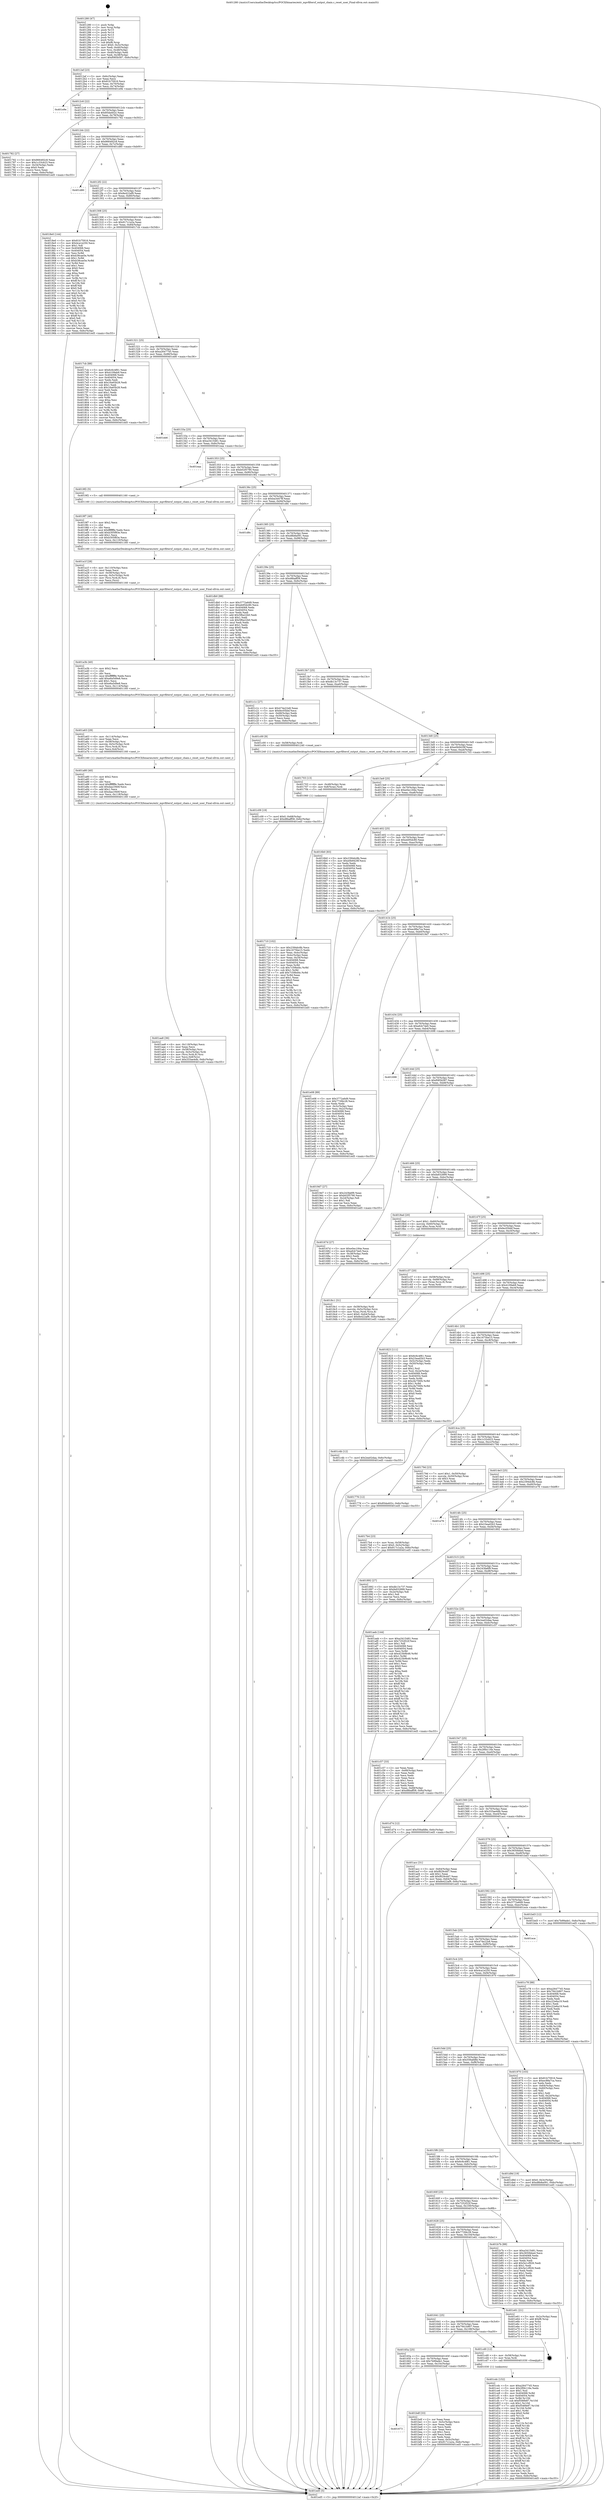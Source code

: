 digraph "0x401280" {
  label = "0x401280 (/mnt/c/Users/mathe/Desktop/tcc/POCII/binaries/extr_mpvfiltersf_output_chain.c_reset_user_Final-ollvm.out::main(0))"
  labelloc = "t"
  node[shape=record]

  Entry [label="",width=0.3,height=0.3,shape=circle,fillcolor=black,style=filled]
  "0x4012af" [label="{
     0x4012af [23]\l
     | [instrs]\l
     &nbsp;&nbsp;0x4012af \<+3\>: mov -0x6c(%rbp),%eax\l
     &nbsp;&nbsp;0x4012b2 \<+2\>: mov %eax,%ecx\l
     &nbsp;&nbsp;0x4012b4 \<+6\>: sub $0x81b75916,%ecx\l
     &nbsp;&nbsp;0x4012ba \<+3\>: mov %eax,-0x70(%rbp)\l
     &nbsp;&nbsp;0x4012bd \<+3\>: mov %ecx,-0x74(%rbp)\l
     &nbsp;&nbsp;0x4012c0 \<+6\>: je 0000000000401e9e \<main+0xc1e\>\l
  }"]
  "0x401e9e" [label="{
     0x401e9e\l
  }", style=dashed]
  "0x4012c6" [label="{
     0x4012c6 [22]\l
     | [instrs]\l
     &nbsp;&nbsp;0x4012c6 \<+5\>: jmp 00000000004012cb \<main+0x4b\>\l
     &nbsp;&nbsp;0x4012cb \<+3\>: mov -0x70(%rbp),%eax\l
     &nbsp;&nbsp;0x4012ce \<+5\>: sub $0x85da402c,%eax\l
     &nbsp;&nbsp;0x4012d3 \<+3\>: mov %eax,-0x78(%rbp)\l
     &nbsp;&nbsp;0x4012d6 \<+6\>: je 0000000000401782 \<main+0x502\>\l
  }"]
  Exit [label="",width=0.3,height=0.3,shape=circle,fillcolor=black,style=filled,peripheries=2]
  "0x401782" [label="{
     0x401782 [27]\l
     | [instrs]\l
     &nbsp;&nbsp;0x401782 \<+5\>: mov $0x866492c8,%eax\l
     &nbsp;&nbsp;0x401787 \<+5\>: mov $0x1c33cb23,%ecx\l
     &nbsp;&nbsp;0x40178c \<+3\>: mov -0x34(%rbp),%edx\l
     &nbsp;&nbsp;0x40178f \<+3\>: cmp $0x0,%edx\l
     &nbsp;&nbsp;0x401792 \<+3\>: cmove %ecx,%eax\l
     &nbsp;&nbsp;0x401795 \<+3\>: mov %eax,-0x6c(%rbp)\l
     &nbsp;&nbsp;0x401798 \<+5\>: jmp 0000000000401ed5 \<main+0xc55\>\l
  }"]
  "0x4012dc" [label="{
     0x4012dc [22]\l
     | [instrs]\l
     &nbsp;&nbsp;0x4012dc \<+5\>: jmp 00000000004012e1 \<main+0x61\>\l
     &nbsp;&nbsp;0x4012e1 \<+3\>: mov -0x70(%rbp),%eax\l
     &nbsp;&nbsp;0x4012e4 \<+5\>: sub $0x866492c8,%eax\l
     &nbsp;&nbsp;0x4012e9 \<+3\>: mov %eax,-0x7c(%rbp)\l
     &nbsp;&nbsp;0x4012ec \<+6\>: je 0000000000401d80 \<main+0xb00\>\l
  }"]
  "0x401cdc" [label="{
     0x401cdc [152]\l
     | [instrs]\l
     &nbsp;&nbsp;0x401cdc \<+5\>: mov $0xa2647745,%ecx\l
     &nbsp;&nbsp;0x401ce1 \<+5\>: mov $0x2f0b116e,%edx\l
     &nbsp;&nbsp;0x401ce6 \<+3\>: mov $0x1,%sil\l
     &nbsp;&nbsp;0x401ce9 \<+8\>: mov 0x404068,%r8d\l
     &nbsp;&nbsp;0x401cf1 \<+8\>: mov 0x404054,%r9d\l
     &nbsp;&nbsp;0x401cf9 \<+3\>: mov %r8d,%r10d\l
     &nbsp;&nbsp;0x401cfc \<+7\>: sub $0xf546fe87,%r10d\l
     &nbsp;&nbsp;0x401d03 \<+4\>: sub $0x1,%r10d\l
     &nbsp;&nbsp;0x401d07 \<+7\>: add $0xf546fe87,%r10d\l
     &nbsp;&nbsp;0x401d0e \<+4\>: imul %r10d,%r8d\l
     &nbsp;&nbsp;0x401d12 \<+4\>: and $0x1,%r8d\l
     &nbsp;&nbsp;0x401d16 \<+4\>: cmp $0x0,%r8d\l
     &nbsp;&nbsp;0x401d1a \<+4\>: sete %r11b\l
     &nbsp;&nbsp;0x401d1e \<+4\>: cmp $0xa,%r9d\l
     &nbsp;&nbsp;0x401d22 \<+3\>: setl %bl\l
     &nbsp;&nbsp;0x401d25 \<+3\>: mov %r11b,%r14b\l
     &nbsp;&nbsp;0x401d28 \<+4\>: xor $0xff,%r14b\l
     &nbsp;&nbsp;0x401d2c \<+3\>: mov %bl,%r15b\l
     &nbsp;&nbsp;0x401d2f \<+4\>: xor $0xff,%r15b\l
     &nbsp;&nbsp;0x401d33 \<+4\>: xor $0x1,%sil\l
     &nbsp;&nbsp;0x401d37 \<+3\>: mov %r14b,%r12b\l
     &nbsp;&nbsp;0x401d3a \<+4\>: and $0xff,%r12b\l
     &nbsp;&nbsp;0x401d3e \<+3\>: and %sil,%r11b\l
     &nbsp;&nbsp;0x401d41 \<+3\>: mov %r15b,%r13b\l
     &nbsp;&nbsp;0x401d44 \<+4\>: and $0xff,%r13b\l
     &nbsp;&nbsp;0x401d48 \<+3\>: and %sil,%bl\l
     &nbsp;&nbsp;0x401d4b \<+3\>: or %r11b,%r12b\l
     &nbsp;&nbsp;0x401d4e \<+3\>: or %bl,%r13b\l
     &nbsp;&nbsp;0x401d51 \<+3\>: xor %r13b,%r12b\l
     &nbsp;&nbsp;0x401d54 \<+3\>: or %r15b,%r14b\l
     &nbsp;&nbsp;0x401d57 \<+4\>: xor $0xff,%r14b\l
     &nbsp;&nbsp;0x401d5b \<+4\>: or $0x1,%sil\l
     &nbsp;&nbsp;0x401d5f \<+3\>: and %sil,%r14b\l
     &nbsp;&nbsp;0x401d62 \<+3\>: or %r14b,%r12b\l
     &nbsp;&nbsp;0x401d65 \<+4\>: test $0x1,%r12b\l
     &nbsp;&nbsp;0x401d69 \<+3\>: cmovne %edx,%ecx\l
     &nbsp;&nbsp;0x401d6c \<+3\>: mov %ecx,-0x6c(%rbp)\l
     &nbsp;&nbsp;0x401d6f \<+5\>: jmp 0000000000401ed5 \<main+0xc55\>\l
  }"]
  "0x401d80" [label="{
     0x401d80\l
  }", style=dashed]
  "0x4012f2" [label="{
     0x4012f2 [22]\l
     | [instrs]\l
     &nbsp;&nbsp;0x4012f2 \<+5\>: jmp 00000000004012f7 \<main+0x77\>\l
     &nbsp;&nbsp;0x4012f7 \<+3\>: mov -0x70(%rbp),%eax\l
     &nbsp;&nbsp;0x4012fa \<+5\>: sub $0x8e422af9,%eax\l
     &nbsp;&nbsp;0x4012ff \<+3\>: mov %eax,-0x80(%rbp)\l
     &nbsp;&nbsp;0x401302 \<+6\>: je 00000000004018e0 \<main+0x660\>\l
  }"]
  "0x401c4b" [label="{
     0x401c4b [12]\l
     | [instrs]\l
     &nbsp;&nbsp;0x401c4b \<+7\>: movl $0x2ea02daa,-0x6c(%rbp)\l
     &nbsp;&nbsp;0x401c52 \<+5\>: jmp 0000000000401ed5 \<main+0xc55\>\l
  }"]
  "0x4018e0" [label="{
     0x4018e0 [144]\l
     | [instrs]\l
     &nbsp;&nbsp;0x4018e0 \<+5\>: mov $0x81b75916,%eax\l
     &nbsp;&nbsp;0x4018e5 \<+5\>: mov $0x4ca1e250,%ecx\l
     &nbsp;&nbsp;0x4018ea \<+2\>: mov $0x1,%dl\l
     &nbsp;&nbsp;0x4018ec \<+7\>: mov 0x404068,%esi\l
     &nbsp;&nbsp;0x4018f3 \<+7\>: mov 0x404054,%edi\l
     &nbsp;&nbsp;0x4018fa \<+3\>: mov %esi,%r8d\l
     &nbsp;&nbsp;0x4018fd \<+7\>: add $0xb38cae5e,%r8d\l
     &nbsp;&nbsp;0x401904 \<+4\>: sub $0x1,%r8d\l
     &nbsp;&nbsp;0x401908 \<+7\>: sub $0xb38cae5e,%r8d\l
     &nbsp;&nbsp;0x40190f \<+4\>: imul %r8d,%esi\l
     &nbsp;&nbsp;0x401913 \<+3\>: and $0x1,%esi\l
     &nbsp;&nbsp;0x401916 \<+3\>: cmp $0x0,%esi\l
     &nbsp;&nbsp;0x401919 \<+4\>: sete %r9b\l
     &nbsp;&nbsp;0x40191d \<+3\>: cmp $0xa,%edi\l
     &nbsp;&nbsp;0x401920 \<+4\>: setl %r10b\l
     &nbsp;&nbsp;0x401924 \<+3\>: mov %r9b,%r11b\l
     &nbsp;&nbsp;0x401927 \<+4\>: xor $0xff,%r11b\l
     &nbsp;&nbsp;0x40192b \<+3\>: mov %r10b,%bl\l
     &nbsp;&nbsp;0x40192e \<+3\>: xor $0xff,%bl\l
     &nbsp;&nbsp;0x401931 \<+3\>: xor $0x0,%dl\l
     &nbsp;&nbsp;0x401934 \<+3\>: mov %r11b,%r14b\l
     &nbsp;&nbsp;0x401937 \<+4\>: and $0x0,%r14b\l
     &nbsp;&nbsp;0x40193b \<+3\>: and %dl,%r9b\l
     &nbsp;&nbsp;0x40193e \<+3\>: mov %bl,%r15b\l
     &nbsp;&nbsp;0x401941 \<+4\>: and $0x0,%r15b\l
     &nbsp;&nbsp;0x401945 \<+3\>: and %dl,%r10b\l
     &nbsp;&nbsp;0x401948 \<+3\>: or %r9b,%r14b\l
     &nbsp;&nbsp;0x40194b \<+3\>: or %r10b,%r15b\l
     &nbsp;&nbsp;0x40194e \<+3\>: xor %r15b,%r14b\l
     &nbsp;&nbsp;0x401951 \<+3\>: or %bl,%r11b\l
     &nbsp;&nbsp;0x401954 \<+4\>: xor $0xff,%r11b\l
     &nbsp;&nbsp;0x401958 \<+3\>: or $0x0,%dl\l
     &nbsp;&nbsp;0x40195b \<+3\>: and %dl,%r11b\l
     &nbsp;&nbsp;0x40195e \<+3\>: or %r11b,%r14b\l
     &nbsp;&nbsp;0x401961 \<+4\>: test $0x1,%r14b\l
     &nbsp;&nbsp;0x401965 \<+3\>: cmovne %ecx,%eax\l
     &nbsp;&nbsp;0x401968 \<+3\>: mov %eax,-0x6c(%rbp)\l
     &nbsp;&nbsp;0x40196b \<+5\>: jmp 0000000000401ed5 \<main+0xc55\>\l
  }"]
  "0x401308" [label="{
     0x401308 [25]\l
     | [instrs]\l
     &nbsp;&nbsp;0x401308 \<+5\>: jmp 000000000040130d \<main+0x8d\>\l
     &nbsp;&nbsp;0x40130d \<+3\>: mov -0x70(%rbp),%eax\l
     &nbsp;&nbsp;0x401310 \<+5\>: sub $0x917c1a2a,%eax\l
     &nbsp;&nbsp;0x401315 \<+6\>: mov %eax,-0x84(%rbp)\l
     &nbsp;&nbsp;0x40131b \<+6\>: je 00000000004017cb \<main+0x54b\>\l
  }"]
  "0x401c09" [label="{
     0x401c09 [19]\l
     | [instrs]\l
     &nbsp;&nbsp;0x401c09 \<+7\>: movl $0x0,-0x68(%rbp)\l
     &nbsp;&nbsp;0x401c10 \<+7\>: movl $0xd8baff58,-0x6c(%rbp)\l
     &nbsp;&nbsp;0x401c17 \<+5\>: jmp 0000000000401ed5 \<main+0xc55\>\l
  }"]
  "0x4017cb" [label="{
     0x4017cb [88]\l
     | [instrs]\l
     &nbsp;&nbsp;0x4017cb \<+5\>: mov $0x6c6c4f61,%eax\l
     &nbsp;&nbsp;0x4017d0 \<+5\>: mov $0x4109ab9,%ecx\l
     &nbsp;&nbsp;0x4017d5 \<+7\>: mov 0x404068,%edx\l
     &nbsp;&nbsp;0x4017dc \<+7\>: mov 0x404054,%esi\l
     &nbsp;&nbsp;0x4017e3 \<+2\>: mov %edx,%edi\l
     &nbsp;&nbsp;0x4017e5 \<+6\>: add $0x16a65b28,%edi\l
     &nbsp;&nbsp;0x4017eb \<+3\>: sub $0x1,%edi\l
     &nbsp;&nbsp;0x4017ee \<+6\>: sub $0x16a65b28,%edi\l
     &nbsp;&nbsp;0x4017f4 \<+3\>: imul %edi,%edx\l
     &nbsp;&nbsp;0x4017f7 \<+3\>: and $0x1,%edx\l
     &nbsp;&nbsp;0x4017fa \<+3\>: cmp $0x0,%edx\l
     &nbsp;&nbsp;0x4017fd \<+4\>: sete %r8b\l
     &nbsp;&nbsp;0x401801 \<+3\>: cmp $0xa,%esi\l
     &nbsp;&nbsp;0x401804 \<+4\>: setl %r9b\l
     &nbsp;&nbsp;0x401808 \<+3\>: mov %r8b,%r10b\l
     &nbsp;&nbsp;0x40180b \<+3\>: and %r9b,%r10b\l
     &nbsp;&nbsp;0x40180e \<+3\>: xor %r9b,%r8b\l
     &nbsp;&nbsp;0x401811 \<+3\>: or %r8b,%r10b\l
     &nbsp;&nbsp;0x401814 \<+4\>: test $0x1,%r10b\l
     &nbsp;&nbsp;0x401818 \<+3\>: cmovne %ecx,%eax\l
     &nbsp;&nbsp;0x40181b \<+3\>: mov %eax,-0x6c(%rbp)\l
     &nbsp;&nbsp;0x40181e \<+5\>: jmp 0000000000401ed5 \<main+0xc55\>\l
  }"]
  "0x401321" [label="{
     0x401321 [25]\l
     | [instrs]\l
     &nbsp;&nbsp;0x401321 \<+5\>: jmp 0000000000401326 \<main+0xa6\>\l
     &nbsp;&nbsp;0x401326 \<+3\>: mov -0x70(%rbp),%eax\l
     &nbsp;&nbsp;0x401329 \<+5\>: sub $0xa2647745,%eax\l
     &nbsp;&nbsp;0x40132e \<+6\>: mov %eax,-0x88(%rbp)\l
     &nbsp;&nbsp;0x401334 \<+6\>: je 0000000000401eb6 \<main+0xc36\>\l
  }"]
  "0x401673" [label="{
     0x401673\l
  }", style=dashed]
  "0x401eb6" [label="{
     0x401eb6\l
  }", style=dashed]
  "0x40133a" [label="{
     0x40133a [25]\l
     | [instrs]\l
     &nbsp;&nbsp;0x40133a \<+5\>: jmp 000000000040133f \<main+0xbf\>\l
     &nbsp;&nbsp;0x40133f \<+3\>: mov -0x70(%rbp),%eax\l
     &nbsp;&nbsp;0x401342 \<+5\>: sub $0xa3415481,%eax\l
     &nbsp;&nbsp;0x401347 \<+6\>: mov %eax,-0x8c(%rbp)\l
     &nbsp;&nbsp;0x40134d \<+6\>: je 0000000000401eaa \<main+0xc2a\>\l
  }"]
  "0x401bdf" [label="{
     0x401bdf [33]\l
     | [instrs]\l
     &nbsp;&nbsp;0x401bdf \<+2\>: xor %eax,%eax\l
     &nbsp;&nbsp;0x401be1 \<+3\>: mov -0x5c(%rbp),%ecx\l
     &nbsp;&nbsp;0x401be4 \<+2\>: mov %eax,%edx\l
     &nbsp;&nbsp;0x401be6 \<+2\>: sub %ecx,%edx\l
     &nbsp;&nbsp;0x401be8 \<+2\>: mov %eax,%ecx\l
     &nbsp;&nbsp;0x401bea \<+3\>: sub $0x1,%ecx\l
     &nbsp;&nbsp;0x401bed \<+2\>: add %ecx,%edx\l
     &nbsp;&nbsp;0x401bef \<+2\>: sub %edx,%eax\l
     &nbsp;&nbsp;0x401bf1 \<+3\>: mov %eax,-0x5c(%rbp)\l
     &nbsp;&nbsp;0x401bf4 \<+7\>: movl $0x917c1a2a,-0x6c(%rbp)\l
     &nbsp;&nbsp;0x401bfb \<+5\>: jmp 0000000000401ed5 \<main+0xc55\>\l
  }"]
  "0x401eaa" [label="{
     0x401eaa\l
  }", style=dashed]
  "0x401353" [label="{
     0x401353 [25]\l
     | [instrs]\l
     &nbsp;&nbsp;0x401353 \<+5\>: jmp 0000000000401358 \<main+0xd8\>\l
     &nbsp;&nbsp;0x401358 \<+3\>: mov -0x70(%rbp),%eax\l
     &nbsp;&nbsp;0x40135b \<+5\>: sub $0xb02f5790,%eax\l
     &nbsp;&nbsp;0x401360 \<+6\>: mov %eax,-0x90(%rbp)\l
     &nbsp;&nbsp;0x401366 \<+6\>: je 00000000004019f2 \<main+0x772\>\l
  }"]
  "0x40165a" [label="{
     0x40165a [25]\l
     | [instrs]\l
     &nbsp;&nbsp;0x40165a \<+5\>: jmp 000000000040165f \<main+0x3df\>\l
     &nbsp;&nbsp;0x40165f \<+3\>: mov -0x70(%rbp),%eax\l
     &nbsp;&nbsp;0x401662 \<+5\>: sub $0x7b99ade1,%eax\l
     &nbsp;&nbsp;0x401667 \<+6\>: mov %eax,-0x10c(%rbp)\l
     &nbsp;&nbsp;0x40166d \<+6\>: je 0000000000401bdf \<main+0x95f\>\l
  }"]
  "0x4019f2" [label="{
     0x4019f2 [5]\l
     | [instrs]\l
     &nbsp;&nbsp;0x4019f2 \<+5\>: call 0000000000401160 \<next_i\>\l
     | [calls]\l
     &nbsp;&nbsp;0x401160 \{1\} (/mnt/c/Users/mathe/Desktop/tcc/POCII/binaries/extr_mpvfiltersf_output_chain.c_reset_user_Final-ollvm.out::next_i)\l
  }"]
  "0x40136c" [label="{
     0x40136c [25]\l
     | [instrs]\l
     &nbsp;&nbsp;0x40136c \<+5\>: jmp 0000000000401371 \<main+0xf1\>\l
     &nbsp;&nbsp;0x401371 \<+3\>: mov -0x70(%rbp),%eax\l
     &nbsp;&nbsp;0x401374 \<+5\>: sub $0xba3d47ff,%eax\l
     &nbsp;&nbsp;0x401379 \<+6\>: mov %eax,-0x94(%rbp)\l
     &nbsp;&nbsp;0x40137f \<+6\>: je 0000000000401d8c \<main+0xb0c\>\l
  }"]
  "0x401cd0" [label="{
     0x401cd0 [12]\l
     | [instrs]\l
     &nbsp;&nbsp;0x401cd0 \<+4\>: mov -0x58(%rbp),%rax\l
     &nbsp;&nbsp;0x401cd4 \<+3\>: mov %rax,%rdi\l
     &nbsp;&nbsp;0x401cd7 \<+5\>: call 0000000000401030 \<free@plt\>\l
     | [calls]\l
     &nbsp;&nbsp;0x401030 \{1\} (unknown)\l
  }"]
  "0x401d8c" [label="{
     0x401d8c\l
  }", style=dashed]
  "0x401385" [label="{
     0x401385 [25]\l
     | [instrs]\l
     &nbsp;&nbsp;0x401385 \<+5\>: jmp 000000000040138a \<main+0x10a\>\l
     &nbsp;&nbsp;0x40138a \<+3\>: mov -0x70(%rbp),%eax\l
     &nbsp;&nbsp;0x40138d \<+5\>: sub $0xd8b8a091,%eax\l
     &nbsp;&nbsp;0x401392 \<+6\>: mov %eax,-0x98(%rbp)\l
     &nbsp;&nbsp;0x401398 \<+6\>: je 0000000000401db0 \<main+0xb30\>\l
  }"]
  "0x401641" [label="{
     0x401641 [25]\l
     | [instrs]\l
     &nbsp;&nbsp;0x401641 \<+5\>: jmp 0000000000401646 \<main+0x3c6\>\l
     &nbsp;&nbsp;0x401646 \<+3\>: mov -0x70(%rbp),%eax\l
     &nbsp;&nbsp;0x401649 \<+5\>: sub $0x7941b907,%eax\l
     &nbsp;&nbsp;0x40164e \<+6\>: mov %eax,-0x108(%rbp)\l
     &nbsp;&nbsp;0x401654 \<+6\>: je 0000000000401cd0 \<main+0xa50\>\l
  }"]
  "0x401db0" [label="{
     0x401db0 [88]\l
     | [instrs]\l
     &nbsp;&nbsp;0x401db0 \<+5\>: mov $0x3772a6d9,%eax\l
     &nbsp;&nbsp;0x401db5 \<+5\>: mov $0xeb95dc80,%ecx\l
     &nbsp;&nbsp;0x401dba \<+7\>: mov 0x404068,%edx\l
     &nbsp;&nbsp;0x401dc1 \<+7\>: mov 0x404054,%esi\l
     &nbsp;&nbsp;0x401dc8 \<+2\>: mov %edx,%edi\l
     &nbsp;&nbsp;0x401dca \<+6\>: add $0x5f6a22b0,%edi\l
     &nbsp;&nbsp;0x401dd0 \<+3\>: sub $0x1,%edi\l
     &nbsp;&nbsp;0x401dd3 \<+6\>: sub $0x5f6a22b0,%edi\l
     &nbsp;&nbsp;0x401dd9 \<+3\>: imul %edi,%edx\l
     &nbsp;&nbsp;0x401ddc \<+3\>: and $0x1,%edx\l
     &nbsp;&nbsp;0x401ddf \<+3\>: cmp $0x0,%edx\l
     &nbsp;&nbsp;0x401de2 \<+4\>: sete %r8b\l
     &nbsp;&nbsp;0x401de6 \<+3\>: cmp $0xa,%esi\l
     &nbsp;&nbsp;0x401de9 \<+4\>: setl %r9b\l
     &nbsp;&nbsp;0x401ded \<+3\>: mov %r8b,%r10b\l
     &nbsp;&nbsp;0x401df0 \<+3\>: and %r9b,%r10b\l
     &nbsp;&nbsp;0x401df3 \<+3\>: xor %r9b,%r8b\l
     &nbsp;&nbsp;0x401df6 \<+3\>: or %r8b,%r10b\l
     &nbsp;&nbsp;0x401df9 \<+4\>: test $0x1,%r10b\l
     &nbsp;&nbsp;0x401dfd \<+3\>: cmovne %ecx,%eax\l
     &nbsp;&nbsp;0x401e00 \<+3\>: mov %eax,-0x6c(%rbp)\l
     &nbsp;&nbsp;0x401e03 \<+5\>: jmp 0000000000401ed5 \<main+0xc55\>\l
  }"]
  "0x40139e" [label="{
     0x40139e [25]\l
     | [instrs]\l
     &nbsp;&nbsp;0x40139e \<+5\>: jmp 00000000004013a3 \<main+0x123\>\l
     &nbsp;&nbsp;0x4013a3 \<+3\>: mov -0x70(%rbp),%eax\l
     &nbsp;&nbsp;0x4013a6 \<+5\>: sub $0xd8baff58,%eax\l
     &nbsp;&nbsp;0x4013ab \<+6\>: mov %eax,-0x9c(%rbp)\l
     &nbsp;&nbsp;0x4013b1 \<+6\>: je 0000000000401c1c \<main+0x99c\>\l
  }"]
  "0x401e61" [label="{
     0x401e61 [21]\l
     | [instrs]\l
     &nbsp;&nbsp;0x401e61 \<+3\>: mov -0x2c(%rbp),%eax\l
     &nbsp;&nbsp;0x401e64 \<+7\>: add $0xf8,%rsp\l
     &nbsp;&nbsp;0x401e6b \<+1\>: pop %rbx\l
     &nbsp;&nbsp;0x401e6c \<+2\>: pop %r12\l
     &nbsp;&nbsp;0x401e6e \<+2\>: pop %r13\l
     &nbsp;&nbsp;0x401e70 \<+2\>: pop %r14\l
     &nbsp;&nbsp;0x401e72 \<+2\>: pop %r15\l
     &nbsp;&nbsp;0x401e74 \<+1\>: pop %rbp\l
     &nbsp;&nbsp;0x401e75 \<+1\>: ret\l
  }"]
  "0x401c1c" [label="{
     0x401c1c [27]\l
     | [instrs]\l
     &nbsp;&nbsp;0x401c1c \<+5\>: mov $0x474e22e8,%eax\l
     &nbsp;&nbsp;0x401c21 \<+5\>: mov $0xfec05bbf,%ecx\l
     &nbsp;&nbsp;0x401c26 \<+3\>: mov -0x68(%rbp),%edx\l
     &nbsp;&nbsp;0x401c29 \<+3\>: cmp -0x50(%rbp),%edx\l
     &nbsp;&nbsp;0x401c2c \<+3\>: cmovl %ecx,%eax\l
     &nbsp;&nbsp;0x401c2f \<+3\>: mov %eax,-0x6c(%rbp)\l
     &nbsp;&nbsp;0x401c32 \<+5\>: jmp 0000000000401ed5 \<main+0xc55\>\l
  }"]
  "0x4013b7" [label="{
     0x4013b7 [25]\l
     | [instrs]\l
     &nbsp;&nbsp;0x4013b7 \<+5\>: jmp 00000000004013bc \<main+0x13c\>\l
     &nbsp;&nbsp;0x4013bc \<+3\>: mov -0x70(%rbp),%eax\l
     &nbsp;&nbsp;0x4013bf \<+5\>: sub $0xdb13c737,%eax\l
     &nbsp;&nbsp;0x4013c4 \<+6\>: mov %eax,-0xa0(%rbp)\l
     &nbsp;&nbsp;0x4013ca \<+6\>: je 0000000000401c00 \<main+0x980\>\l
  }"]
  "0x401628" [label="{
     0x401628 [25]\l
     | [instrs]\l
     &nbsp;&nbsp;0x401628 \<+5\>: jmp 000000000040162d \<main+0x3ad\>\l
     &nbsp;&nbsp;0x40162d \<+3\>: mov -0x70(%rbp),%eax\l
     &nbsp;&nbsp;0x401630 \<+5\>: sub $0x772fdc28,%eax\l
     &nbsp;&nbsp;0x401635 \<+6\>: mov %eax,-0x104(%rbp)\l
     &nbsp;&nbsp;0x40163b \<+6\>: je 0000000000401e61 \<main+0xbe1\>\l
  }"]
  "0x401c00" [label="{
     0x401c00 [9]\l
     | [instrs]\l
     &nbsp;&nbsp;0x401c00 \<+4\>: mov -0x58(%rbp),%rdi\l
     &nbsp;&nbsp;0x401c04 \<+5\>: call 0000000000401240 \<reset_user\>\l
     | [calls]\l
     &nbsp;&nbsp;0x401240 \{1\} (/mnt/c/Users/mathe/Desktop/tcc/POCII/binaries/extr_mpvfiltersf_output_chain.c_reset_user_Final-ollvm.out::reset_user)\l
  }"]
  "0x4013d0" [label="{
     0x4013d0 [25]\l
     | [instrs]\l
     &nbsp;&nbsp;0x4013d0 \<+5\>: jmp 00000000004013d5 \<main+0x155\>\l
     &nbsp;&nbsp;0x4013d5 \<+3\>: mov -0x70(%rbp),%eax\l
     &nbsp;&nbsp;0x4013d8 \<+5\>: sub $0xe0b9429f,%eax\l
     &nbsp;&nbsp;0x4013dd \<+6\>: mov %eax,-0xa4(%rbp)\l
     &nbsp;&nbsp;0x4013e3 \<+6\>: je 0000000000401703 \<main+0x483\>\l
  }"]
  "0x401b7b" [label="{
     0x401b7b [88]\l
     | [instrs]\l
     &nbsp;&nbsp;0x401b7b \<+5\>: mov $0xa3415481,%eax\l
     &nbsp;&nbsp;0x401b80 \<+5\>: mov $0x3650bbed,%ecx\l
     &nbsp;&nbsp;0x401b85 \<+7\>: mov 0x404068,%edx\l
     &nbsp;&nbsp;0x401b8c \<+7\>: mov 0x404054,%esi\l
     &nbsp;&nbsp;0x401b93 \<+2\>: mov %edx,%edi\l
     &nbsp;&nbsp;0x401b95 \<+6\>: add $0x5e1cf926,%edi\l
     &nbsp;&nbsp;0x401b9b \<+3\>: sub $0x1,%edi\l
     &nbsp;&nbsp;0x401b9e \<+6\>: sub $0x5e1cf926,%edi\l
     &nbsp;&nbsp;0x401ba4 \<+3\>: imul %edi,%edx\l
     &nbsp;&nbsp;0x401ba7 \<+3\>: and $0x1,%edx\l
     &nbsp;&nbsp;0x401baa \<+3\>: cmp $0x0,%edx\l
     &nbsp;&nbsp;0x401bad \<+4\>: sete %r8b\l
     &nbsp;&nbsp;0x401bb1 \<+3\>: cmp $0xa,%esi\l
     &nbsp;&nbsp;0x401bb4 \<+4\>: setl %r9b\l
     &nbsp;&nbsp;0x401bb8 \<+3\>: mov %r8b,%r10b\l
     &nbsp;&nbsp;0x401bbb \<+3\>: and %r9b,%r10b\l
     &nbsp;&nbsp;0x401bbe \<+3\>: xor %r9b,%r8b\l
     &nbsp;&nbsp;0x401bc1 \<+3\>: or %r8b,%r10b\l
     &nbsp;&nbsp;0x401bc4 \<+4\>: test $0x1,%r10b\l
     &nbsp;&nbsp;0x401bc8 \<+3\>: cmovne %ecx,%eax\l
     &nbsp;&nbsp;0x401bcb \<+3\>: mov %eax,-0x6c(%rbp)\l
     &nbsp;&nbsp;0x401bce \<+5\>: jmp 0000000000401ed5 \<main+0xc55\>\l
  }"]
  "0x401703" [label="{
     0x401703 [13]\l
     | [instrs]\l
     &nbsp;&nbsp;0x401703 \<+4\>: mov -0x48(%rbp),%rax\l
     &nbsp;&nbsp;0x401707 \<+4\>: mov 0x8(%rax),%rdi\l
     &nbsp;&nbsp;0x40170b \<+5\>: call 0000000000401060 \<atoi@plt\>\l
     | [calls]\l
     &nbsp;&nbsp;0x401060 \{1\} (unknown)\l
  }"]
  "0x4013e9" [label="{
     0x4013e9 [25]\l
     | [instrs]\l
     &nbsp;&nbsp;0x4013e9 \<+5\>: jmp 00000000004013ee \<main+0x16e\>\l
     &nbsp;&nbsp;0x4013ee \<+3\>: mov -0x70(%rbp),%eax\l
     &nbsp;&nbsp;0x4013f1 \<+5\>: sub $0xe0ec184e,%eax\l
     &nbsp;&nbsp;0x4013f6 \<+6\>: mov %eax,-0xa8(%rbp)\l
     &nbsp;&nbsp;0x4013fc \<+6\>: je 00000000004016b0 \<main+0x430\>\l
  }"]
  "0x40160f" [label="{
     0x40160f [25]\l
     | [instrs]\l
     &nbsp;&nbsp;0x40160f \<+5\>: jmp 0000000000401614 \<main+0x394\>\l
     &nbsp;&nbsp;0x401614 \<+3\>: mov -0x70(%rbp),%eax\l
     &nbsp;&nbsp;0x401617 \<+5\>: sub $0x7252f22f,%eax\l
     &nbsp;&nbsp;0x40161c \<+6\>: mov %eax,-0x100(%rbp)\l
     &nbsp;&nbsp;0x401622 \<+6\>: je 0000000000401b7b \<main+0x8fb\>\l
  }"]
  "0x4016b0" [label="{
     0x4016b0 [83]\l
     | [instrs]\l
     &nbsp;&nbsp;0x4016b0 \<+5\>: mov $0x2394dc8b,%eax\l
     &nbsp;&nbsp;0x4016b5 \<+5\>: mov $0xe0b9429f,%ecx\l
     &nbsp;&nbsp;0x4016ba \<+2\>: xor %edx,%edx\l
     &nbsp;&nbsp;0x4016bc \<+7\>: mov 0x404068,%esi\l
     &nbsp;&nbsp;0x4016c3 \<+7\>: mov 0x404054,%edi\l
     &nbsp;&nbsp;0x4016ca \<+3\>: sub $0x1,%edx\l
     &nbsp;&nbsp;0x4016cd \<+3\>: mov %esi,%r8d\l
     &nbsp;&nbsp;0x4016d0 \<+3\>: add %edx,%r8d\l
     &nbsp;&nbsp;0x4016d3 \<+4\>: imul %r8d,%esi\l
     &nbsp;&nbsp;0x4016d7 \<+3\>: and $0x1,%esi\l
     &nbsp;&nbsp;0x4016da \<+3\>: cmp $0x0,%esi\l
     &nbsp;&nbsp;0x4016dd \<+4\>: sete %r9b\l
     &nbsp;&nbsp;0x4016e1 \<+3\>: cmp $0xa,%edi\l
     &nbsp;&nbsp;0x4016e4 \<+4\>: setl %r10b\l
     &nbsp;&nbsp;0x4016e8 \<+3\>: mov %r9b,%r11b\l
     &nbsp;&nbsp;0x4016eb \<+3\>: and %r10b,%r11b\l
     &nbsp;&nbsp;0x4016ee \<+3\>: xor %r10b,%r9b\l
     &nbsp;&nbsp;0x4016f1 \<+3\>: or %r9b,%r11b\l
     &nbsp;&nbsp;0x4016f4 \<+4\>: test $0x1,%r11b\l
     &nbsp;&nbsp;0x4016f8 \<+3\>: cmovne %ecx,%eax\l
     &nbsp;&nbsp;0x4016fb \<+3\>: mov %eax,-0x6c(%rbp)\l
     &nbsp;&nbsp;0x4016fe \<+5\>: jmp 0000000000401ed5 \<main+0xc55\>\l
  }"]
  "0x401402" [label="{
     0x401402 [25]\l
     | [instrs]\l
     &nbsp;&nbsp;0x401402 \<+5\>: jmp 0000000000401407 \<main+0x187\>\l
     &nbsp;&nbsp;0x401407 \<+3\>: mov -0x70(%rbp),%eax\l
     &nbsp;&nbsp;0x40140a \<+5\>: sub $0xeb95dc80,%eax\l
     &nbsp;&nbsp;0x40140f \<+6\>: mov %eax,-0xac(%rbp)\l
     &nbsp;&nbsp;0x401415 \<+6\>: je 0000000000401e08 \<main+0xb88\>\l
  }"]
  "0x401e92" [label="{
     0x401e92\l
  }", style=dashed]
  "0x401e08" [label="{
     0x401e08 [89]\l
     | [instrs]\l
     &nbsp;&nbsp;0x401e08 \<+5\>: mov $0x3772a6d9,%eax\l
     &nbsp;&nbsp;0x401e0d \<+5\>: mov $0x772fdc28,%ecx\l
     &nbsp;&nbsp;0x401e12 \<+2\>: xor %edx,%edx\l
     &nbsp;&nbsp;0x401e14 \<+3\>: mov -0x3c(%rbp),%esi\l
     &nbsp;&nbsp;0x401e17 \<+3\>: mov %esi,-0x2c(%rbp)\l
     &nbsp;&nbsp;0x401e1a \<+7\>: mov 0x404068,%esi\l
     &nbsp;&nbsp;0x401e21 \<+7\>: mov 0x404054,%edi\l
     &nbsp;&nbsp;0x401e28 \<+3\>: sub $0x1,%edx\l
     &nbsp;&nbsp;0x401e2b \<+3\>: mov %esi,%r8d\l
     &nbsp;&nbsp;0x401e2e \<+3\>: add %edx,%r8d\l
     &nbsp;&nbsp;0x401e31 \<+4\>: imul %r8d,%esi\l
     &nbsp;&nbsp;0x401e35 \<+3\>: and $0x1,%esi\l
     &nbsp;&nbsp;0x401e38 \<+3\>: cmp $0x0,%esi\l
     &nbsp;&nbsp;0x401e3b \<+4\>: sete %r9b\l
     &nbsp;&nbsp;0x401e3f \<+3\>: cmp $0xa,%edi\l
     &nbsp;&nbsp;0x401e42 \<+4\>: setl %r10b\l
     &nbsp;&nbsp;0x401e46 \<+3\>: mov %r9b,%r11b\l
     &nbsp;&nbsp;0x401e49 \<+3\>: and %r10b,%r11b\l
     &nbsp;&nbsp;0x401e4c \<+3\>: xor %r10b,%r9b\l
     &nbsp;&nbsp;0x401e4f \<+3\>: or %r9b,%r11b\l
     &nbsp;&nbsp;0x401e52 \<+4\>: test $0x1,%r11b\l
     &nbsp;&nbsp;0x401e56 \<+3\>: cmovne %ecx,%eax\l
     &nbsp;&nbsp;0x401e59 \<+3\>: mov %eax,-0x6c(%rbp)\l
     &nbsp;&nbsp;0x401e5c \<+5\>: jmp 0000000000401ed5 \<main+0xc55\>\l
  }"]
  "0x40141b" [label="{
     0x40141b [25]\l
     | [instrs]\l
     &nbsp;&nbsp;0x40141b \<+5\>: jmp 0000000000401420 \<main+0x1a0\>\l
     &nbsp;&nbsp;0x401420 \<+3\>: mov -0x70(%rbp),%eax\l
     &nbsp;&nbsp;0x401423 \<+5\>: sub $0xec88a7ca,%eax\l
     &nbsp;&nbsp;0x401428 \<+6\>: mov %eax,-0xb0(%rbp)\l
     &nbsp;&nbsp;0x40142e \<+6\>: je 00000000004019d7 \<main+0x757\>\l
  }"]
  "0x4015f6" [label="{
     0x4015f6 [25]\l
     | [instrs]\l
     &nbsp;&nbsp;0x4015f6 \<+5\>: jmp 00000000004015fb \<main+0x37b\>\l
     &nbsp;&nbsp;0x4015fb \<+3\>: mov -0x70(%rbp),%eax\l
     &nbsp;&nbsp;0x4015fe \<+5\>: sub $0x6c6c4f61,%eax\l
     &nbsp;&nbsp;0x401603 \<+6\>: mov %eax,-0xfc(%rbp)\l
     &nbsp;&nbsp;0x401609 \<+6\>: je 0000000000401e92 \<main+0xc12\>\l
  }"]
  "0x4019d7" [label="{
     0x4019d7 [27]\l
     | [instrs]\l
     &nbsp;&nbsp;0x4019d7 \<+5\>: mov $0x243fa6f9,%eax\l
     &nbsp;&nbsp;0x4019dc \<+5\>: mov $0xb02f5790,%ecx\l
     &nbsp;&nbsp;0x4019e1 \<+3\>: mov -0x2d(%rbp),%dl\l
     &nbsp;&nbsp;0x4019e4 \<+3\>: test $0x1,%dl\l
     &nbsp;&nbsp;0x4019e7 \<+3\>: cmovne %ecx,%eax\l
     &nbsp;&nbsp;0x4019ea \<+3\>: mov %eax,-0x6c(%rbp)\l
     &nbsp;&nbsp;0x4019ed \<+5\>: jmp 0000000000401ed5 \<main+0xc55\>\l
  }"]
  "0x401434" [label="{
     0x401434 [25]\l
     | [instrs]\l
     &nbsp;&nbsp;0x401434 \<+5\>: jmp 0000000000401439 \<main+0x1b9\>\l
     &nbsp;&nbsp;0x401439 \<+3\>: mov -0x70(%rbp),%eax\l
     &nbsp;&nbsp;0x40143c \<+5\>: sub $0xefcb74e0,%eax\l
     &nbsp;&nbsp;0x401441 \<+6\>: mov %eax,-0xb4(%rbp)\l
     &nbsp;&nbsp;0x401447 \<+6\>: je 0000000000401698 \<main+0x418\>\l
  }"]
  "0x401d9d" [label="{
     0x401d9d [19]\l
     | [instrs]\l
     &nbsp;&nbsp;0x401d9d \<+7\>: movl $0x0,-0x3c(%rbp)\l
     &nbsp;&nbsp;0x401da4 \<+7\>: movl $0xd8b8a091,-0x6c(%rbp)\l
     &nbsp;&nbsp;0x401dab \<+5\>: jmp 0000000000401ed5 \<main+0xc55\>\l
  }"]
  "0x401698" [label="{
     0x401698\l
  }", style=dashed]
  "0x40144d" [label="{
     0x40144d [25]\l
     | [instrs]\l
     &nbsp;&nbsp;0x40144d \<+5\>: jmp 0000000000401452 \<main+0x1d2\>\l
     &nbsp;&nbsp;0x401452 \<+3\>: mov -0x70(%rbp),%eax\l
     &nbsp;&nbsp;0x401455 \<+5\>: sub $0xf085b587,%eax\l
     &nbsp;&nbsp;0x40145a \<+6\>: mov %eax,-0xb8(%rbp)\l
     &nbsp;&nbsp;0x401460 \<+6\>: je 000000000040167d \<main+0x3fd\>\l
  }"]
  "0x401aa8" [label="{
     0x401aa8 [36]\l
     | [instrs]\l
     &nbsp;&nbsp;0x401aa8 \<+6\>: mov -0x118(%rbp),%ecx\l
     &nbsp;&nbsp;0x401aae \<+3\>: imul %eax,%ecx\l
     &nbsp;&nbsp;0x401ab1 \<+4\>: mov -0x58(%rbp),%rsi\l
     &nbsp;&nbsp;0x401ab5 \<+4\>: movslq -0x5c(%rbp),%rdi\l
     &nbsp;&nbsp;0x401ab9 \<+4\>: mov (%rsi,%rdi,8),%rsi\l
     &nbsp;&nbsp;0x401abd \<+3\>: mov %ecx,0x8(%rsi)\l
     &nbsp;&nbsp;0x401ac0 \<+7\>: movl $0x333ae4db,-0x6c(%rbp)\l
     &nbsp;&nbsp;0x401ac7 \<+5\>: jmp 0000000000401ed5 \<main+0xc55\>\l
  }"]
  "0x40167d" [label="{
     0x40167d [27]\l
     | [instrs]\l
     &nbsp;&nbsp;0x40167d \<+5\>: mov $0xe0ec184e,%eax\l
     &nbsp;&nbsp;0x401682 \<+5\>: mov $0xefcb74e0,%ecx\l
     &nbsp;&nbsp;0x401687 \<+3\>: mov -0x38(%rbp),%edx\l
     &nbsp;&nbsp;0x40168a \<+3\>: cmp $0x2,%edx\l
     &nbsp;&nbsp;0x40168d \<+3\>: cmovne %ecx,%eax\l
     &nbsp;&nbsp;0x401690 \<+3\>: mov %eax,-0x6c(%rbp)\l
     &nbsp;&nbsp;0x401693 \<+5\>: jmp 0000000000401ed5 \<main+0xc55\>\l
  }"]
  "0x401466" [label="{
     0x401466 [25]\l
     | [instrs]\l
     &nbsp;&nbsp;0x401466 \<+5\>: jmp 000000000040146b \<main+0x1eb\>\l
     &nbsp;&nbsp;0x40146b \<+3\>: mov -0x70(%rbp),%eax\l
     &nbsp;&nbsp;0x40146e \<+5\>: sub $0xfa932899,%eax\l
     &nbsp;&nbsp;0x401473 \<+6\>: mov %eax,-0xbc(%rbp)\l
     &nbsp;&nbsp;0x401479 \<+6\>: je 00000000004018ad \<main+0x62d\>\l
  }"]
  "0x401ed5" [label="{
     0x401ed5 [5]\l
     | [instrs]\l
     &nbsp;&nbsp;0x401ed5 \<+5\>: jmp 00000000004012af \<main+0x2f\>\l
  }"]
  "0x401280" [label="{
     0x401280 [47]\l
     | [instrs]\l
     &nbsp;&nbsp;0x401280 \<+1\>: push %rbp\l
     &nbsp;&nbsp;0x401281 \<+3\>: mov %rsp,%rbp\l
     &nbsp;&nbsp;0x401284 \<+2\>: push %r15\l
     &nbsp;&nbsp;0x401286 \<+2\>: push %r14\l
     &nbsp;&nbsp;0x401288 \<+2\>: push %r13\l
     &nbsp;&nbsp;0x40128a \<+2\>: push %r12\l
     &nbsp;&nbsp;0x40128c \<+1\>: push %rbx\l
     &nbsp;&nbsp;0x40128d \<+7\>: sub $0xf8,%rsp\l
     &nbsp;&nbsp;0x401294 \<+7\>: movl $0x0,-0x3c(%rbp)\l
     &nbsp;&nbsp;0x40129b \<+3\>: mov %edi,-0x40(%rbp)\l
     &nbsp;&nbsp;0x40129e \<+4\>: mov %rsi,-0x48(%rbp)\l
     &nbsp;&nbsp;0x4012a2 \<+3\>: mov -0x40(%rbp),%edi\l
     &nbsp;&nbsp;0x4012a5 \<+3\>: mov %edi,-0x38(%rbp)\l
     &nbsp;&nbsp;0x4012a8 \<+7\>: movl $0xf085b587,-0x6c(%rbp)\l
  }"]
  "0x401710" [label="{
     0x401710 [102]\l
     | [instrs]\l
     &nbsp;&nbsp;0x401710 \<+5\>: mov $0x2394dc8b,%ecx\l
     &nbsp;&nbsp;0x401715 \<+5\>: mov $0x1675be15,%edx\l
     &nbsp;&nbsp;0x40171a \<+3\>: mov %eax,-0x4c(%rbp)\l
     &nbsp;&nbsp;0x40171d \<+3\>: mov -0x4c(%rbp),%eax\l
     &nbsp;&nbsp;0x401720 \<+3\>: mov %eax,-0x34(%rbp)\l
     &nbsp;&nbsp;0x401723 \<+7\>: mov 0x404068,%eax\l
     &nbsp;&nbsp;0x40172a \<+7\>: mov 0x404054,%esi\l
     &nbsp;&nbsp;0x401731 \<+3\>: mov %eax,%r8d\l
     &nbsp;&nbsp;0x401734 \<+7\>: sub $0x7c59bd4c,%r8d\l
     &nbsp;&nbsp;0x40173b \<+4\>: sub $0x1,%r8d\l
     &nbsp;&nbsp;0x40173f \<+7\>: add $0x7c59bd4c,%r8d\l
     &nbsp;&nbsp;0x401746 \<+4\>: imul %r8d,%eax\l
     &nbsp;&nbsp;0x40174a \<+3\>: and $0x1,%eax\l
     &nbsp;&nbsp;0x40174d \<+3\>: cmp $0x0,%eax\l
     &nbsp;&nbsp;0x401750 \<+4\>: sete %r9b\l
     &nbsp;&nbsp;0x401754 \<+3\>: cmp $0xa,%esi\l
     &nbsp;&nbsp;0x401757 \<+4\>: setl %r10b\l
     &nbsp;&nbsp;0x40175b \<+3\>: mov %r9b,%r11b\l
     &nbsp;&nbsp;0x40175e \<+3\>: and %r10b,%r11b\l
     &nbsp;&nbsp;0x401761 \<+3\>: xor %r10b,%r9b\l
     &nbsp;&nbsp;0x401764 \<+3\>: or %r9b,%r11b\l
     &nbsp;&nbsp;0x401767 \<+4\>: test $0x1,%r11b\l
     &nbsp;&nbsp;0x40176b \<+3\>: cmovne %edx,%ecx\l
     &nbsp;&nbsp;0x40176e \<+3\>: mov %ecx,-0x6c(%rbp)\l
     &nbsp;&nbsp;0x401771 \<+5\>: jmp 0000000000401ed5 \<main+0xc55\>\l
  }"]
  "0x401a80" [label="{
     0x401a80 [40]\l
     | [instrs]\l
     &nbsp;&nbsp;0x401a80 \<+5\>: mov $0x2,%ecx\l
     &nbsp;&nbsp;0x401a85 \<+1\>: cltd\l
     &nbsp;&nbsp;0x401a86 \<+2\>: idiv %ecx\l
     &nbsp;&nbsp;0x401a88 \<+6\>: imul $0xfffffffe,%edx,%ecx\l
     &nbsp;&nbsp;0x401a8e \<+6\>: add $0xdaa1940f,%ecx\l
     &nbsp;&nbsp;0x401a94 \<+3\>: add $0x1,%ecx\l
     &nbsp;&nbsp;0x401a97 \<+6\>: sub $0xdaa1940f,%ecx\l
     &nbsp;&nbsp;0x401a9d \<+6\>: mov %ecx,-0x118(%rbp)\l
     &nbsp;&nbsp;0x401aa3 \<+5\>: call 0000000000401160 \<next_i\>\l
     | [calls]\l
     &nbsp;&nbsp;0x401160 \{1\} (/mnt/c/Users/mathe/Desktop/tcc/POCII/binaries/extr_mpvfiltersf_output_chain.c_reset_user_Final-ollvm.out::next_i)\l
  }"]
  "0x4018ad" [label="{
     0x4018ad [20]\l
     | [instrs]\l
     &nbsp;&nbsp;0x4018ad \<+7\>: movl $0x1,-0x60(%rbp)\l
     &nbsp;&nbsp;0x4018b4 \<+4\>: movslq -0x60(%rbp),%rax\l
     &nbsp;&nbsp;0x4018b8 \<+4\>: imul $0xc,%rax,%rdi\l
     &nbsp;&nbsp;0x4018bc \<+5\>: call 0000000000401050 \<malloc@plt\>\l
     | [calls]\l
     &nbsp;&nbsp;0x401050 \{1\} (unknown)\l
  }"]
  "0x40147f" [label="{
     0x40147f [25]\l
     | [instrs]\l
     &nbsp;&nbsp;0x40147f \<+5\>: jmp 0000000000401484 \<main+0x204\>\l
     &nbsp;&nbsp;0x401484 \<+3\>: mov -0x70(%rbp),%eax\l
     &nbsp;&nbsp;0x401487 \<+5\>: sub $0xfec05bbf,%eax\l
     &nbsp;&nbsp;0x40148c \<+6\>: mov %eax,-0xc0(%rbp)\l
     &nbsp;&nbsp;0x401492 \<+6\>: je 0000000000401c37 \<main+0x9b7\>\l
  }"]
  "0x401a63" [label="{
     0x401a63 [29]\l
     | [instrs]\l
     &nbsp;&nbsp;0x401a63 \<+6\>: mov -0x114(%rbp),%ecx\l
     &nbsp;&nbsp;0x401a69 \<+3\>: imul %eax,%ecx\l
     &nbsp;&nbsp;0x401a6c \<+4\>: mov -0x58(%rbp),%rsi\l
     &nbsp;&nbsp;0x401a70 \<+4\>: movslq -0x5c(%rbp),%rdi\l
     &nbsp;&nbsp;0x401a74 \<+4\>: mov (%rsi,%rdi,8),%rsi\l
     &nbsp;&nbsp;0x401a78 \<+3\>: mov %ecx,0x4(%rsi)\l
     &nbsp;&nbsp;0x401a7b \<+5\>: call 0000000000401160 \<next_i\>\l
     | [calls]\l
     &nbsp;&nbsp;0x401160 \{1\} (/mnt/c/Users/mathe/Desktop/tcc/POCII/binaries/extr_mpvfiltersf_output_chain.c_reset_user_Final-ollvm.out::next_i)\l
  }"]
  "0x401c37" [label="{
     0x401c37 [20]\l
     | [instrs]\l
     &nbsp;&nbsp;0x401c37 \<+4\>: mov -0x58(%rbp),%rax\l
     &nbsp;&nbsp;0x401c3b \<+4\>: movslq -0x68(%rbp),%rcx\l
     &nbsp;&nbsp;0x401c3f \<+4\>: mov (%rax,%rcx,8),%rax\l
     &nbsp;&nbsp;0x401c43 \<+3\>: mov %rax,%rdi\l
     &nbsp;&nbsp;0x401c46 \<+5\>: call 0000000000401030 \<free@plt\>\l
     | [calls]\l
     &nbsp;&nbsp;0x401030 \{1\} (unknown)\l
  }"]
  "0x401498" [label="{
     0x401498 [25]\l
     | [instrs]\l
     &nbsp;&nbsp;0x401498 \<+5\>: jmp 000000000040149d \<main+0x21d\>\l
     &nbsp;&nbsp;0x40149d \<+3\>: mov -0x70(%rbp),%eax\l
     &nbsp;&nbsp;0x4014a0 \<+5\>: sub $0x4109ab9,%eax\l
     &nbsp;&nbsp;0x4014a5 \<+6\>: mov %eax,-0xc4(%rbp)\l
     &nbsp;&nbsp;0x4014ab \<+6\>: je 0000000000401823 \<main+0x5a3\>\l
  }"]
  "0x401a3b" [label="{
     0x401a3b [40]\l
     | [instrs]\l
     &nbsp;&nbsp;0x401a3b \<+5\>: mov $0x2,%ecx\l
     &nbsp;&nbsp;0x401a40 \<+1\>: cltd\l
     &nbsp;&nbsp;0x401a41 \<+2\>: idiv %ecx\l
     &nbsp;&nbsp;0x401a43 \<+6\>: imul $0xfffffffe,%edx,%ecx\l
     &nbsp;&nbsp;0x401a49 \<+6\>: add $0xe6a5d9e8,%ecx\l
     &nbsp;&nbsp;0x401a4f \<+3\>: add $0x1,%ecx\l
     &nbsp;&nbsp;0x401a52 \<+6\>: sub $0xe6a5d9e8,%ecx\l
     &nbsp;&nbsp;0x401a58 \<+6\>: mov %ecx,-0x114(%rbp)\l
     &nbsp;&nbsp;0x401a5e \<+5\>: call 0000000000401160 \<next_i\>\l
     | [calls]\l
     &nbsp;&nbsp;0x401160 \{1\} (/mnt/c/Users/mathe/Desktop/tcc/POCII/binaries/extr_mpvfiltersf_output_chain.c_reset_user_Final-ollvm.out::next_i)\l
  }"]
  "0x401823" [label="{
     0x401823 [111]\l
     | [instrs]\l
     &nbsp;&nbsp;0x401823 \<+5\>: mov $0x6c6c4f61,%eax\l
     &nbsp;&nbsp;0x401828 \<+5\>: mov $0x23ead2b3,%ecx\l
     &nbsp;&nbsp;0x40182d \<+3\>: mov -0x5c(%rbp),%edx\l
     &nbsp;&nbsp;0x401830 \<+3\>: cmp -0x50(%rbp),%edx\l
     &nbsp;&nbsp;0x401833 \<+4\>: setl %sil\l
     &nbsp;&nbsp;0x401837 \<+4\>: and $0x1,%sil\l
     &nbsp;&nbsp;0x40183b \<+4\>: mov %sil,-0x2e(%rbp)\l
     &nbsp;&nbsp;0x40183f \<+7\>: mov 0x404068,%edx\l
     &nbsp;&nbsp;0x401846 \<+7\>: mov 0x404054,%edi\l
     &nbsp;&nbsp;0x40184d \<+3\>: mov %edx,%r8d\l
     &nbsp;&nbsp;0x401850 \<+7\>: sub $0xcfa756f4,%r8d\l
     &nbsp;&nbsp;0x401857 \<+4\>: sub $0x1,%r8d\l
     &nbsp;&nbsp;0x40185b \<+7\>: add $0xcfa756f4,%r8d\l
     &nbsp;&nbsp;0x401862 \<+4\>: imul %r8d,%edx\l
     &nbsp;&nbsp;0x401866 \<+3\>: and $0x1,%edx\l
     &nbsp;&nbsp;0x401869 \<+3\>: cmp $0x0,%edx\l
     &nbsp;&nbsp;0x40186c \<+4\>: sete %sil\l
     &nbsp;&nbsp;0x401870 \<+3\>: cmp $0xa,%edi\l
     &nbsp;&nbsp;0x401873 \<+4\>: setl %r9b\l
     &nbsp;&nbsp;0x401877 \<+3\>: mov %sil,%r10b\l
     &nbsp;&nbsp;0x40187a \<+3\>: and %r9b,%r10b\l
     &nbsp;&nbsp;0x40187d \<+3\>: xor %r9b,%sil\l
     &nbsp;&nbsp;0x401880 \<+3\>: or %sil,%r10b\l
     &nbsp;&nbsp;0x401883 \<+4\>: test $0x1,%r10b\l
     &nbsp;&nbsp;0x401887 \<+3\>: cmovne %ecx,%eax\l
     &nbsp;&nbsp;0x40188a \<+3\>: mov %eax,-0x6c(%rbp)\l
     &nbsp;&nbsp;0x40188d \<+5\>: jmp 0000000000401ed5 \<main+0xc55\>\l
  }"]
  "0x4014b1" [label="{
     0x4014b1 [25]\l
     | [instrs]\l
     &nbsp;&nbsp;0x4014b1 \<+5\>: jmp 00000000004014b6 \<main+0x236\>\l
     &nbsp;&nbsp;0x4014b6 \<+3\>: mov -0x70(%rbp),%eax\l
     &nbsp;&nbsp;0x4014b9 \<+5\>: sub $0x1675be15,%eax\l
     &nbsp;&nbsp;0x4014be \<+6\>: mov %eax,-0xc8(%rbp)\l
     &nbsp;&nbsp;0x4014c4 \<+6\>: je 0000000000401776 \<main+0x4f6\>\l
  }"]
  "0x401a1f" [label="{
     0x401a1f [28]\l
     | [instrs]\l
     &nbsp;&nbsp;0x401a1f \<+6\>: mov -0x110(%rbp),%ecx\l
     &nbsp;&nbsp;0x401a25 \<+3\>: imul %eax,%ecx\l
     &nbsp;&nbsp;0x401a28 \<+4\>: mov -0x58(%rbp),%rsi\l
     &nbsp;&nbsp;0x401a2c \<+4\>: movslq -0x5c(%rbp),%rdi\l
     &nbsp;&nbsp;0x401a30 \<+4\>: mov (%rsi,%rdi,8),%rsi\l
     &nbsp;&nbsp;0x401a34 \<+2\>: mov %ecx,(%rsi)\l
     &nbsp;&nbsp;0x401a36 \<+5\>: call 0000000000401160 \<next_i\>\l
     | [calls]\l
     &nbsp;&nbsp;0x401160 \{1\} (/mnt/c/Users/mathe/Desktop/tcc/POCII/binaries/extr_mpvfiltersf_output_chain.c_reset_user_Final-ollvm.out::next_i)\l
  }"]
  "0x401776" [label="{
     0x401776 [12]\l
     | [instrs]\l
     &nbsp;&nbsp;0x401776 \<+7\>: movl $0x85da402c,-0x6c(%rbp)\l
     &nbsp;&nbsp;0x40177d \<+5\>: jmp 0000000000401ed5 \<main+0xc55\>\l
  }"]
  "0x4014ca" [label="{
     0x4014ca [25]\l
     | [instrs]\l
     &nbsp;&nbsp;0x4014ca \<+5\>: jmp 00000000004014cf \<main+0x24f\>\l
     &nbsp;&nbsp;0x4014cf \<+3\>: mov -0x70(%rbp),%eax\l
     &nbsp;&nbsp;0x4014d2 \<+5\>: sub $0x1c33cb23,%eax\l
     &nbsp;&nbsp;0x4014d7 \<+6\>: mov %eax,-0xcc(%rbp)\l
     &nbsp;&nbsp;0x4014dd \<+6\>: je 000000000040179d \<main+0x51d\>\l
  }"]
  "0x4019f7" [label="{
     0x4019f7 [40]\l
     | [instrs]\l
     &nbsp;&nbsp;0x4019f7 \<+5\>: mov $0x2,%ecx\l
     &nbsp;&nbsp;0x4019fc \<+1\>: cltd\l
     &nbsp;&nbsp;0x4019fd \<+2\>: idiv %ecx\l
     &nbsp;&nbsp;0x4019ff \<+6\>: imul $0xfffffffe,%edx,%ecx\l
     &nbsp;&nbsp;0x401a05 \<+6\>: add $0xb305f83e,%ecx\l
     &nbsp;&nbsp;0x401a0b \<+3\>: add $0x1,%ecx\l
     &nbsp;&nbsp;0x401a0e \<+6\>: sub $0xb305f83e,%ecx\l
     &nbsp;&nbsp;0x401a14 \<+6\>: mov %ecx,-0x110(%rbp)\l
     &nbsp;&nbsp;0x401a1a \<+5\>: call 0000000000401160 \<next_i\>\l
     | [calls]\l
     &nbsp;&nbsp;0x401160 \{1\} (/mnt/c/Users/mathe/Desktop/tcc/POCII/binaries/extr_mpvfiltersf_output_chain.c_reset_user_Final-ollvm.out::next_i)\l
  }"]
  "0x40179d" [label="{
     0x40179d [23]\l
     | [instrs]\l
     &nbsp;&nbsp;0x40179d \<+7\>: movl $0x1,-0x50(%rbp)\l
     &nbsp;&nbsp;0x4017a4 \<+4\>: movslq -0x50(%rbp),%rax\l
     &nbsp;&nbsp;0x4017a8 \<+4\>: shl $0x3,%rax\l
     &nbsp;&nbsp;0x4017ac \<+3\>: mov %rax,%rdi\l
     &nbsp;&nbsp;0x4017af \<+5\>: call 0000000000401050 \<malloc@plt\>\l
     | [calls]\l
     &nbsp;&nbsp;0x401050 \{1\} (unknown)\l
  }"]
  "0x4014e3" [label="{
     0x4014e3 [25]\l
     | [instrs]\l
     &nbsp;&nbsp;0x4014e3 \<+5\>: jmp 00000000004014e8 \<main+0x268\>\l
     &nbsp;&nbsp;0x4014e8 \<+3\>: mov -0x70(%rbp),%eax\l
     &nbsp;&nbsp;0x4014eb \<+5\>: sub $0x2394dc8b,%eax\l
     &nbsp;&nbsp;0x4014f0 \<+6\>: mov %eax,-0xd0(%rbp)\l
     &nbsp;&nbsp;0x4014f6 \<+6\>: je 0000000000401e76 \<main+0xbf6\>\l
  }"]
  "0x4017b4" [label="{
     0x4017b4 [23]\l
     | [instrs]\l
     &nbsp;&nbsp;0x4017b4 \<+4\>: mov %rax,-0x58(%rbp)\l
     &nbsp;&nbsp;0x4017b8 \<+7\>: movl $0x0,-0x5c(%rbp)\l
     &nbsp;&nbsp;0x4017bf \<+7\>: movl $0x917c1a2a,-0x6c(%rbp)\l
     &nbsp;&nbsp;0x4017c6 \<+5\>: jmp 0000000000401ed5 \<main+0xc55\>\l
  }"]
  "0x4015dd" [label="{
     0x4015dd [25]\l
     | [instrs]\l
     &nbsp;&nbsp;0x4015dd \<+5\>: jmp 00000000004015e2 \<main+0x362\>\l
     &nbsp;&nbsp;0x4015e2 \<+3\>: mov -0x70(%rbp),%eax\l
     &nbsp;&nbsp;0x4015e5 \<+5\>: sub $0x556afd8e,%eax\l
     &nbsp;&nbsp;0x4015ea \<+6\>: mov %eax,-0xf8(%rbp)\l
     &nbsp;&nbsp;0x4015f0 \<+6\>: je 0000000000401d9d \<main+0xb1d\>\l
  }"]
  "0x401e76" [label="{
     0x401e76\l
  }", style=dashed]
  "0x4014fc" [label="{
     0x4014fc [25]\l
     | [instrs]\l
     &nbsp;&nbsp;0x4014fc \<+5\>: jmp 0000000000401501 \<main+0x281\>\l
     &nbsp;&nbsp;0x401501 \<+3\>: mov -0x70(%rbp),%eax\l
     &nbsp;&nbsp;0x401504 \<+5\>: sub $0x23ead2b3,%eax\l
     &nbsp;&nbsp;0x401509 \<+6\>: mov %eax,-0xd4(%rbp)\l
     &nbsp;&nbsp;0x40150f \<+6\>: je 0000000000401892 \<main+0x612\>\l
  }"]
  "0x401970" [label="{
     0x401970 [103]\l
     | [instrs]\l
     &nbsp;&nbsp;0x401970 \<+5\>: mov $0x81b75916,%eax\l
     &nbsp;&nbsp;0x401975 \<+5\>: mov $0xec88a7ca,%ecx\l
     &nbsp;&nbsp;0x40197a \<+2\>: xor %edx,%edx\l
     &nbsp;&nbsp;0x40197c \<+3\>: mov -0x64(%rbp),%esi\l
     &nbsp;&nbsp;0x40197f \<+3\>: cmp -0x60(%rbp),%esi\l
     &nbsp;&nbsp;0x401982 \<+4\>: setl %dil\l
     &nbsp;&nbsp;0x401986 \<+4\>: and $0x1,%dil\l
     &nbsp;&nbsp;0x40198a \<+4\>: mov %dil,-0x2d(%rbp)\l
     &nbsp;&nbsp;0x40198e \<+7\>: mov 0x404068,%esi\l
     &nbsp;&nbsp;0x401995 \<+8\>: mov 0x404054,%r8d\l
     &nbsp;&nbsp;0x40199d \<+3\>: sub $0x1,%edx\l
     &nbsp;&nbsp;0x4019a0 \<+3\>: mov %esi,%r9d\l
     &nbsp;&nbsp;0x4019a3 \<+3\>: add %edx,%r9d\l
     &nbsp;&nbsp;0x4019a6 \<+4\>: imul %r9d,%esi\l
     &nbsp;&nbsp;0x4019aa \<+3\>: and $0x1,%esi\l
     &nbsp;&nbsp;0x4019ad \<+3\>: cmp $0x0,%esi\l
     &nbsp;&nbsp;0x4019b0 \<+4\>: sete %dil\l
     &nbsp;&nbsp;0x4019b4 \<+4\>: cmp $0xa,%r8d\l
     &nbsp;&nbsp;0x4019b8 \<+4\>: setl %r10b\l
     &nbsp;&nbsp;0x4019bc \<+3\>: mov %dil,%r11b\l
     &nbsp;&nbsp;0x4019bf \<+3\>: and %r10b,%r11b\l
     &nbsp;&nbsp;0x4019c2 \<+3\>: xor %r10b,%dil\l
     &nbsp;&nbsp;0x4019c5 \<+3\>: or %dil,%r11b\l
     &nbsp;&nbsp;0x4019c8 \<+4\>: test $0x1,%r11b\l
     &nbsp;&nbsp;0x4019cc \<+3\>: cmovne %ecx,%eax\l
     &nbsp;&nbsp;0x4019cf \<+3\>: mov %eax,-0x6c(%rbp)\l
     &nbsp;&nbsp;0x4019d2 \<+5\>: jmp 0000000000401ed5 \<main+0xc55\>\l
  }"]
  "0x401892" [label="{
     0x401892 [27]\l
     | [instrs]\l
     &nbsp;&nbsp;0x401892 \<+5\>: mov $0xdb13c737,%eax\l
     &nbsp;&nbsp;0x401897 \<+5\>: mov $0xfa932899,%ecx\l
     &nbsp;&nbsp;0x40189c \<+3\>: mov -0x2e(%rbp),%dl\l
     &nbsp;&nbsp;0x40189f \<+3\>: test $0x1,%dl\l
     &nbsp;&nbsp;0x4018a2 \<+3\>: cmovne %ecx,%eax\l
     &nbsp;&nbsp;0x4018a5 \<+3\>: mov %eax,-0x6c(%rbp)\l
     &nbsp;&nbsp;0x4018a8 \<+5\>: jmp 0000000000401ed5 \<main+0xc55\>\l
  }"]
  "0x401515" [label="{
     0x401515 [25]\l
     | [instrs]\l
     &nbsp;&nbsp;0x401515 \<+5\>: jmp 000000000040151a \<main+0x29a\>\l
     &nbsp;&nbsp;0x40151a \<+3\>: mov -0x70(%rbp),%eax\l
     &nbsp;&nbsp;0x40151d \<+5\>: sub $0x243fa6f9,%eax\l
     &nbsp;&nbsp;0x401522 \<+6\>: mov %eax,-0xd8(%rbp)\l
     &nbsp;&nbsp;0x401528 \<+6\>: je 0000000000401aeb \<main+0x86b\>\l
  }"]
  "0x4018c1" [label="{
     0x4018c1 [31]\l
     | [instrs]\l
     &nbsp;&nbsp;0x4018c1 \<+4\>: mov -0x58(%rbp),%rdi\l
     &nbsp;&nbsp;0x4018c5 \<+4\>: movslq -0x5c(%rbp),%rcx\l
     &nbsp;&nbsp;0x4018c9 \<+4\>: mov %rax,(%rdi,%rcx,8)\l
     &nbsp;&nbsp;0x4018cd \<+7\>: movl $0x0,-0x64(%rbp)\l
     &nbsp;&nbsp;0x4018d4 \<+7\>: movl $0x8e422af9,-0x6c(%rbp)\l
     &nbsp;&nbsp;0x4018db \<+5\>: jmp 0000000000401ed5 \<main+0xc55\>\l
  }"]
  "0x4015c4" [label="{
     0x4015c4 [25]\l
     | [instrs]\l
     &nbsp;&nbsp;0x4015c4 \<+5\>: jmp 00000000004015c9 \<main+0x349\>\l
     &nbsp;&nbsp;0x4015c9 \<+3\>: mov -0x70(%rbp),%eax\l
     &nbsp;&nbsp;0x4015cc \<+5\>: sub $0x4ca1e250,%eax\l
     &nbsp;&nbsp;0x4015d1 \<+6\>: mov %eax,-0xf4(%rbp)\l
     &nbsp;&nbsp;0x4015d7 \<+6\>: je 0000000000401970 \<main+0x6f0\>\l
  }"]
  "0x401aeb" [label="{
     0x401aeb [144]\l
     | [instrs]\l
     &nbsp;&nbsp;0x401aeb \<+5\>: mov $0xa3415481,%eax\l
     &nbsp;&nbsp;0x401af0 \<+5\>: mov $0x7252f22f,%ecx\l
     &nbsp;&nbsp;0x401af5 \<+2\>: mov $0x1,%dl\l
     &nbsp;&nbsp;0x401af7 \<+7\>: mov 0x404068,%esi\l
     &nbsp;&nbsp;0x401afe \<+7\>: mov 0x404054,%edi\l
     &nbsp;&nbsp;0x401b05 \<+3\>: mov %esi,%r8d\l
     &nbsp;&nbsp;0x401b08 \<+7\>: sub $0x423b9b48,%r8d\l
     &nbsp;&nbsp;0x401b0f \<+4\>: sub $0x1,%r8d\l
     &nbsp;&nbsp;0x401b13 \<+7\>: add $0x423b9b48,%r8d\l
     &nbsp;&nbsp;0x401b1a \<+4\>: imul %r8d,%esi\l
     &nbsp;&nbsp;0x401b1e \<+3\>: and $0x1,%esi\l
     &nbsp;&nbsp;0x401b21 \<+3\>: cmp $0x0,%esi\l
     &nbsp;&nbsp;0x401b24 \<+4\>: sete %r9b\l
     &nbsp;&nbsp;0x401b28 \<+3\>: cmp $0xa,%edi\l
     &nbsp;&nbsp;0x401b2b \<+4\>: setl %r10b\l
     &nbsp;&nbsp;0x401b2f \<+3\>: mov %r9b,%r11b\l
     &nbsp;&nbsp;0x401b32 \<+4\>: xor $0xff,%r11b\l
     &nbsp;&nbsp;0x401b36 \<+3\>: mov %r10b,%bl\l
     &nbsp;&nbsp;0x401b39 \<+3\>: xor $0xff,%bl\l
     &nbsp;&nbsp;0x401b3c \<+3\>: xor $0x1,%dl\l
     &nbsp;&nbsp;0x401b3f \<+3\>: mov %r11b,%r14b\l
     &nbsp;&nbsp;0x401b42 \<+4\>: and $0xff,%r14b\l
     &nbsp;&nbsp;0x401b46 \<+3\>: and %dl,%r9b\l
     &nbsp;&nbsp;0x401b49 \<+3\>: mov %bl,%r15b\l
     &nbsp;&nbsp;0x401b4c \<+4\>: and $0xff,%r15b\l
     &nbsp;&nbsp;0x401b50 \<+3\>: and %dl,%r10b\l
     &nbsp;&nbsp;0x401b53 \<+3\>: or %r9b,%r14b\l
     &nbsp;&nbsp;0x401b56 \<+3\>: or %r10b,%r15b\l
     &nbsp;&nbsp;0x401b59 \<+3\>: xor %r15b,%r14b\l
     &nbsp;&nbsp;0x401b5c \<+3\>: or %bl,%r11b\l
     &nbsp;&nbsp;0x401b5f \<+4\>: xor $0xff,%r11b\l
     &nbsp;&nbsp;0x401b63 \<+3\>: or $0x1,%dl\l
     &nbsp;&nbsp;0x401b66 \<+3\>: and %dl,%r11b\l
     &nbsp;&nbsp;0x401b69 \<+3\>: or %r11b,%r14b\l
     &nbsp;&nbsp;0x401b6c \<+4\>: test $0x1,%r14b\l
     &nbsp;&nbsp;0x401b70 \<+3\>: cmovne %ecx,%eax\l
     &nbsp;&nbsp;0x401b73 \<+3\>: mov %eax,-0x6c(%rbp)\l
     &nbsp;&nbsp;0x401b76 \<+5\>: jmp 0000000000401ed5 \<main+0xc55\>\l
  }"]
  "0x40152e" [label="{
     0x40152e [25]\l
     | [instrs]\l
     &nbsp;&nbsp;0x40152e \<+5\>: jmp 0000000000401533 \<main+0x2b3\>\l
     &nbsp;&nbsp;0x401533 \<+3\>: mov -0x70(%rbp),%eax\l
     &nbsp;&nbsp;0x401536 \<+5\>: sub $0x2ea02daa,%eax\l
     &nbsp;&nbsp;0x40153b \<+6\>: mov %eax,-0xdc(%rbp)\l
     &nbsp;&nbsp;0x401541 \<+6\>: je 0000000000401c57 \<main+0x9d7\>\l
  }"]
  "0x401c78" [label="{
     0x401c78 [88]\l
     | [instrs]\l
     &nbsp;&nbsp;0x401c78 \<+5\>: mov $0xa2647745,%eax\l
     &nbsp;&nbsp;0x401c7d \<+5\>: mov $0x7941b907,%ecx\l
     &nbsp;&nbsp;0x401c82 \<+7\>: mov 0x404068,%edx\l
     &nbsp;&nbsp;0x401c89 \<+7\>: mov 0x404054,%esi\l
     &nbsp;&nbsp;0x401c90 \<+2\>: mov %edx,%edi\l
     &nbsp;&nbsp;0x401c92 \<+6\>: sub $0xc22e6a19,%edi\l
     &nbsp;&nbsp;0x401c98 \<+3\>: sub $0x1,%edi\l
     &nbsp;&nbsp;0x401c9b \<+6\>: add $0xc22e6a19,%edi\l
     &nbsp;&nbsp;0x401ca1 \<+3\>: imul %edi,%edx\l
     &nbsp;&nbsp;0x401ca4 \<+3\>: and $0x1,%edx\l
     &nbsp;&nbsp;0x401ca7 \<+3\>: cmp $0x0,%edx\l
     &nbsp;&nbsp;0x401caa \<+4\>: sete %r8b\l
     &nbsp;&nbsp;0x401cae \<+3\>: cmp $0xa,%esi\l
     &nbsp;&nbsp;0x401cb1 \<+4\>: setl %r9b\l
     &nbsp;&nbsp;0x401cb5 \<+3\>: mov %r8b,%r10b\l
     &nbsp;&nbsp;0x401cb8 \<+3\>: and %r9b,%r10b\l
     &nbsp;&nbsp;0x401cbb \<+3\>: xor %r9b,%r8b\l
     &nbsp;&nbsp;0x401cbe \<+3\>: or %r8b,%r10b\l
     &nbsp;&nbsp;0x401cc1 \<+4\>: test $0x1,%r10b\l
     &nbsp;&nbsp;0x401cc5 \<+3\>: cmovne %ecx,%eax\l
     &nbsp;&nbsp;0x401cc8 \<+3\>: mov %eax,-0x6c(%rbp)\l
     &nbsp;&nbsp;0x401ccb \<+5\>: jmp 0000000000401ed5 \<main+0xc55\>\l
  }"]
  "0x401c57" [label="{
     0x401c57 [33]\l
     | [instrs]\l
     &nbsp;&nbsp;0x401c57 \<+2\>: xor %eax,%eax\l
     &nbsp;&nbsp;0x401c59 \<+3\>: mov -0x68(%rbp),%ecx\l
     &nbsp;&nbsp;0x401c5c \<+2\>: mov %eax,%edx\l
     &nbsp;&nbsp;0x401c5e \<+2\>: sub %ecx,%edx\l
     &nbsp;&nbsp;0x401c60 \<+2\>: mov %eax,%ecx\l
     &nbsp;&nbsp;0x401c62 \<+3\>: sub $0x1,%ecx\l
     &nbsp;&nbsp;0x401c65 \<+2\>: add %ecx,%edx\l
     &nbsp;&nbsp;0x401c67 \<+2\>: sub %edx,%eax\l
     &nbsp;&nbsp;0x401c69 \<+3\>: mov %eax,-0x68(%rbp)\l
     &nbsp;&nbsp;0x401c6c \<+7\>: movl $0xd8baff58,-0x6c(%rbp)\l
     &nbsp;&nbsp;0x401c73 \<+5\>: jmp 0000000000401ed5 \<main+0xc55\>\l
  }"]
  "0x401547" [label="{
     0x401547 [25]\l
     | [instrs]\l
     &nbsp;&nbsp;0x401547 \<+5\>: jmp 000000000040154c \<main+0x2cc\>\l
     &nbsp;&nbsp;0x40154c \<+3\>: mov -0x70(%rbp),%eax\l
     &nbsp;&nbsp;0x40154f \<+5\>: sub $0x2f0b116e,%eax\l
     &nbsp;&nbsp;0x401554 \<+6\>: mov %eax,-0xe0(%rbp)\l
     &nbsp;&nbsp;0x40155a \<+6\>: je 0000000000401d74 \<main+0xaf4\>\l
  }"]
  "0x4015ab" [label="{
     0x4015ab [25]\l
     | [instrs]\l
     &nbsp;&nbsp;0x4015ab \<+5\>: jmp 00000000004015b0 \<main+0x330\>\l
     &nbsp;&nbsp;0x4015b0 \<+3\>: mov -0x70(%rbp),%eax\l
     &nbsp;&nbsp;0x4015b3 \<+5\>: sub $0x474e22e8,%eax\l
     &nbsp;&nbsp;0x4015b8 \<+6\>: mov %eax,-0xf0(%rbp)\l
     &nbsp;&nbsp;0x4015be \<+6\>: je 0000000000401c78 \<main+0x9f8\>\l
  }"]
  "0x401d74" [label="{
     0x401d74 [12]\l
     | [instrs]\l
     &nbsp;&nbsp;0x401d74 \<+7\>: movl $0x556afd8e,-0x6c(%rbp)\l
     &nbsp;&nbsp;0x401d7b \<+5\>: jmp 0000000000401ed5 \<main+0xc55\>\l
  }"]
  "0x401560" [label="{
     0x401560 [25]\l
     | [instrs]\l
     &nbsp;&nbsp;0x401560 \<+5\>: jmp 0000000000401565 \<main+0x2e5\>\l
     &nbsp;&nbsp;0x401565 \<+3\>: mov -0x70(%rbp),%eax\l
     &nbsp;&nbsp;0x401568 \<+5\>: sub $0x333ae4db,%eax\l
     &nbsp;&nbsp;0x40156d \<+6\>: mov %eax,-0xe4(%rbp)\l
     &nbsp;&nbsp;0x401573 \<+6\>: je 0000000000401acc \<main+0x84c\>\l
  }"]
  "0x401ece" [label="{
     0x401ece\l
  }", style=dashed]
  "0x401acc" [label="{
     0x401acc [31]\l
     | [instrs]\l
     &nbsp;&nbsp;0x401acc \<+3\>: mov -0x64(%rbp),%eax\l
     &nbsp;&nbsp;0x401acf \<+5\>: sub $0xf829cdd7,%eax\l
     &nbsp;&nbsp;0x401ad4 \<+3\>: add $0x1,%eax\l
     &nbsp;&nbsp;0x401ad7 \<+5\>: add $0xf829cdd7,%eax\l
     &nbsp;&nbsp;0x401adc \<+3\>: mov %eax,-0x64(%rbp)\l
     &nbsp;&nbsp;0x401adf \<+7\>: movl $0x8e422af9,-0x6c(%rbp)\l
     &nbsp;&nbsp;0x401ae6 \<+5\>: jmp 0000000000401ed5 \<main+0xc55\>\l
  }"]
  "0x401579" [label="{
     0x401579 [25]\l
     | [instrs]\l
     &nbsp;&nbsp;0x401579 \<+5\>: jmp 000000000040157e \<main+0x2fe\>\l
     &nbsp;&nbsp;0x40157e \<+3\>: mov -0x70(%rbp),%eax\l
     &nbsp;&nbsp;0x401581 \<+5\>: sub $0x3650bbed,%eax\l
     &nbsp;&nbsp;0x401586 \<+6\>: mov %eax,-0xe8(%rbp)\l
     &nbsp;&nbsp;0x40158c \<+6\>: je 0000000000401bd3 \<main+0x953\>\l
  }"]
  "0x401592" [label="{
     0x401592 [25]\l
     | [instrs]\l
     &nbsp;&nbsp;0x401592 \<+5\>: jmp 0000000000401597 \<main+0x317\>\l
     &nbsp;&nbsp;0x401597 \<+3\>: mov -0x70(%rbp),%eax\l
     &nbsp;&nbsp;0x40159a \<+5\>: sub $0x3772a6d9,%eax\l
     &nbsp;&nbsp;0x40159f \<+6\>: mov %eax,-0xec(%rbp)\l
     &nbsp;&nbsp;0x4015a5 \<+6\>: je 0000000000401ece \<main+0xc4e\>\l
  }"]
  "0x401bd3" [label="{
     0x401bd3 [12]\l
     | [instrs]\l
     &nbsp;&nbsp;0x401bd3 \<+7\>: movl $0x7b99ade1,-0x6c(%rbp)\l
     &nbsp;&nbsp;0x401bda \<+5\>: jmp 0000000000401ed5 \<main+0xc55\>\l
  }"]
  Entry -> "0x401280" [label=" 1"]
  "0x4012af" -> "0x401e9e" [label=" 0"]
  "0x4012af" -> "0x4012c6" [label=" 37"]
  "0x401e61" -> Exit [label=" 1"]
  "0x4012c6" -> "0x401782" [label=" 1"]
  "0x4012c6" -> "0x4012dc" [label=" 36"]
  "0x401e08" -> "0x401ed5" [label=" 1"]
  "0x4012dc" -> "0x401d80" [label=" 0"]
  "0x4012dc" -> "0x4012f2" [label=" 36"]
  "0x401db0" -> "0x401ed5" [label=" 1"]
  "0x4012f2" -> "0x4018e0" [label=" 2"]
  "0x4012f2" -> "0x401308" [label=" 34"]
  "0x401d9d" -> "0x401ed5" [label=" 1"]
  "0x401308" -> "0x4017cb" [label=" 2"]
  "0x401308" -> "0x401321" [label=" 32"]
  "0x401d74" -> "0x401ed5" [label=" 1"]
  "0x401321" -> "0x401eb6" [label=" 0"]
  "0x401321" -> "0x40133a" [label=" 32"]
  "0x401cdc" -> "0x401ed5" [label=" 1"]
  "0x40133a" -> "0x401eaa" [label=" 0"]
  "0x40133a" -> "0x401353" [label=" 32"]
  "0x401cd0" -> "0x401cdc" [label=" 1"]
  "0x401353" -> "0x4019f2" [label=" 1"]
  "0x401353" -> "0x40136c" [label=" 31"]
  "0x401c57" -> "0x401ed5" [label=" 1"]
  "0x40136c" -> "0x401d8c" [label=" 0"]
  "0x40136c" -> "0x401385" [label=" 31"]
  "0x401c4b" -> "0x401ed5" [label=" 1"]
  "0x401385" -> "0x401db0" [label=" 1"]
  "0x401385" -> "0x40139e" [label=" 30"]
  "0x401c1c" -> "0x401ed5" [label=" 2"]
  "0x40139e" -> "0x401c1c" [label=" 2"]
  "0x40139e" -> "0x4013b7" [label=" 28"]
  "0x401c09" -> "0x401ed5" [label=" 1"]
  "0x4013b7" -> "0x401c00" [label=" 1"]
  "0x4013b7" -> "0x4013d0" [label=" 27"]
  "0x401bdf" -> "0x401ed5" [label=" 1"]
  "0x4013d0" -> "0x401703" [label=" 1"]
  "0x4013d0" -> "0x4013e9" [label=" 26"]
  "0x40165a" -> "0x401673" [label=" 0"]
  "0x4013e9" -> "0x4016b0" [label=" 1"]
  "0x4013e9" -> "0x401402" [label=" 25"]
  "0x401c78" -> "0x401ed5" [label=" 1"]
  "0x401402" -> "0x401e08" [label=" 1"]
  "0x401402" -> "0x40141b" [label=" 24"]
  "0x401641" -> "0x40165a" [label=" 1"]
  "0x40141b" -> "0x4019d7" [label=" 2"]
  "0x40141b" -> "0x401434" [label=" 22"]
  "0x401c37" -> "0x401c4b" [label=" 1"]
  "0x401434" -> "0x401698" [label=" 0"]
  "0x401434" -> "0x40144d" [label=" 22"]
  "0x401628" -> "0x401641" [label=" 2"]
  "0x40144d" -> "0x40167d" [label=" 1"]
  "0x40144d" -> "0x401466" [label=" 21"]
  "0x40167d" -> "0x401ed5" [label=" 1"]
  "0x401280" -> "0x4012af" [label=" 1"]
  "0x401ed5" -> "0x4012af" [label=" 36"]
  "0x4016b0" -> "0x401ed5" [label=" 1"]
  "0x401703" -> "0x401710" [label=" 1"]
  "0x401710" -> "0x401ed5" [label=" 1"]
  "0x401c00" -> "0x401c09" [label=" 1"]
  "0x401466" -> "0x4018ad" [label=" 1"]
  "0x401466" -> "0x40147f" [label=" 20"]
  "0x401bd3" -> "0x401ed5" [label=" 1"]
  "0x40147f" -> "0x401c37" [label=" 1"]
  "0x40147f" -> "0x401498" [label=" 19"]
  "0x401b7b" -> "0x401ed5" [label=" 1"]
  "0x401498" -> "0x401823" [label=" 2"]
  "0x401498" -> "0x4014b1" [label=" 17"]
  "0x40160f" -> "0x401628" [label=" 3"]
  "0x4014b1" -> "0x401776" [label=" 1"]
  "0x4014b1" -> "0x4014ca" [label=" 16"]
  "0x401776" -> "0x401ed5" [label=" 1"]
  "0x401782" -> "0x401ed5" [label=" 1"]
  "0x40160f" -> "0x401b7b" [label=" 1"]
  "0x4014ca" -> "0x40179d" [label=" 1"]
  "0x4014ca" -> "0x4014e3" [label=" 15"]
  "0x40179d" -> "0x4017b4" [label=" 1"]
  "0x4017b4" -> "0x401ed5" [label=" 1"]
  "0x4017cb" -> "0x401ed5" [label=" 2"]
  "0x401823" -> "0x401ed5" [label=" 2"]
  "0x40165a" -> "0x401bdf" [label=" 1"]
  "0x4014e3" -> "0x401e76" [label=" 0"]
  "0x4014e3" -> "0x4014fc" [label=" 15"]
  "0x4015f6" -> "0x40160f" [label=" 4"]
  "0x4014fc" -> "0x401892" [label=" 2"]
  "0x4014fc" -> "0x401515" [label=" 13"]
  "0x401892" -> "0x401ed5" [label=" 2"]
  "0x4018ad" -> "0x4018c1" [label=" 1"]
  "0x4018c1" -> "0x401ed5" [label=" 1"]
  "0x4018e0" -> "0x401ed5" [label=" 2"]
  "0x4015f6" -> "0x401e92" [label=" 0"]
  "0x401515" -> "0x401aeb" [label=" 1"]
  "0x401515" -> "0x40152e" [label=" 12"]
  "0x4015dd" -> "0x4015f6" [label=" 4"]
  "0x40152e" -> "0x401c57" [label=" 1"]
  "0x40152e" -> "0x401547" [label=" 11"]
  "0x4015dd" -> "0x401d9d" [label=" 1"]
  "0x401547" -> "0x401d74" [label=" 1"]
  "0x401547" -> "0x401560" [label=" 10"]
  "0x401aeb" -> "0x401ed5" [label=" 1"]
  "0x401560" -> "0x401acc" [label=" 1"]
  "0x401560" -> "0x401579" [label=" 9"]
  "0x401acc" -> "0x401ed5" [label=" 1"]
  "0x401579" -> "0x401bd3" [label=" 1"]
  "0x401579" -> "0x401592" [label=" 8"]
  "0x401aa8" -> "0x401ed5" [label=" 1"]
  "0x401592" -> "0x401ece" [label=" 0"]
  "0x401592" -> "0x4015ab" [label=" 8"]
  "0x401628" -> "0x401e61" [label=" 1"]
  "0x4015ab" -> "0x401c78" [label=" 1"]
  "0x4015ab" -> "0x4015c4" [label=" 7"]
  "0x401641" -> "0x401cd0" [label=" 1"]
  "0x4015c4" -> "0x401970" [label=" 2"]
  "0x4015c4" -> "0x4015dd" [label=" 5"]
  "0x401970" -> "0x401ed5" [label=" 2"]
  "0x4019d7" -> "0x401ed5" [label=" 2"]
  "0x4019f2" -> "0x4019f7" [label=" 1"]
  "0x4019f7" -> "0x401a1f" [label=" 1"]
  "0x401a1f" -> "0x401a3b" [label=" 1"]
  "0x401a3b" -> "0x401a63" [label=" 1"]
  "0x401a63" -> "0x401a80" [label=" 1"]
  "0x401a80" -> "0x401aa8" [label=" 1"]
}
